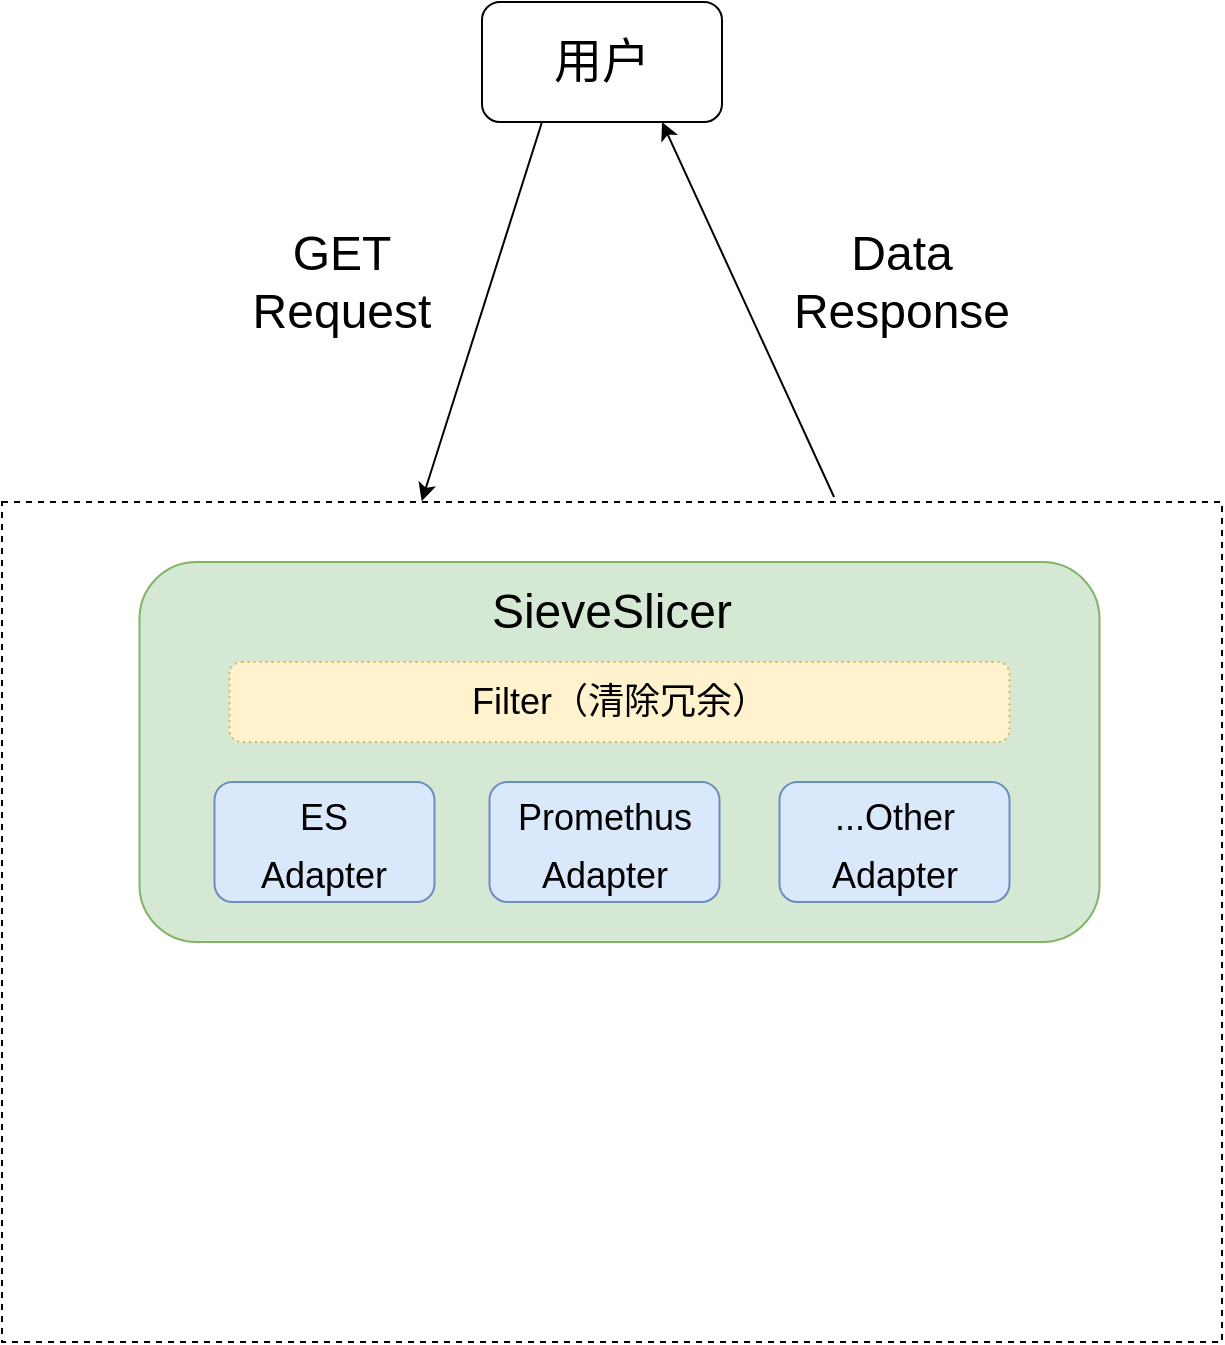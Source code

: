 <mxfile version="20.3.0" type="github">
  <diagram id="U9NmqQDuDl-t8x4wuWcX" name="第 1 页">
    <mxGraphModel dx="946" dy="687" grid="1" gridSize="10" guides="1" tooltips="1" connect="1" arrows="1" fold="1" page="1" pageScale="1" pageWidth="827" pageHeight="1169" math="0" shadow="0">
      <root>
        <mxCell id="0" />
        <mxCell id="1" parent="0" />
        <mxCell id="QtSlfCLcQnxm3HbXBIQQ-2" value="用户" style="rounded=1;whiteSpace=wrap;html=1;fontSize=24;" parent="1" vertex="1">
          <mxGeometry x="400" y="20" width="120" height="60" as="geometry" />
        </mxCell>
        <mxCell id="QtSlfCLcQnxm3HbXBIQQ-3" value="" style="rounded=0;whiteSpace=wrap;html=1;fontSize=24;dashed=1;" parent="1" vertex="1">
          <mxGeometry x="160" y="270" width="610" height="420" as="geometry" />
        </mxCell>
        <mxCell id="QtSlfCLcQnxm3HbXBIQQ-5" value="" style="endArrow=classic;html=1;rounded=0;fontSize=24;exitX=0.25;exitY=1;exitDx=0;exitDy=0;entryX=0.344;entryY=-0.001;entryDx=0;entryDy=0;entryPerimeter=0;" parent="1" source="QtSlfCLcQnxm3HbXBIQQ-2" target="QtSlfCLcQnxm3HbXBIQQ-3" edge="1">
          <mxGeometry width="50" height="50" relative="1" as="geometry">
            <mxPoint x="420" y="360" as="sourcePoint" />
            <mxPoint x="470" y="310" as="targetPoint" />
          </mxGeometry>
        </mxCell>
        <mxCell id="QtSlfCLcQnxm3HbXBIQQ-6" value="GET Request" style="text;html=1;strokeColor=none;fillColor=none;align=center;verticalAlign=middle;whiteSpace=wrap;rounded=0;dashed=1;fontSize=24;" parent="1" vertex="1">
          <mxGeometry x="270" y="140" width="120" height="40" as="geometry" />
        </mxCell>
        <mxCell id="QtSlfCLcQnxm3HbXBIQQ-7" value="" style="endArrow=classic;html=1;rounded=0;fontSize=24;exitX=0.682;exitY=-0.006;exitDx=0;exitDy=0;exitPerimeter=0;entryX=0.75;entryY=1;entryDx=0;entryDy=0;" parent="1" source="QtSlfCLcQnxm3HbXBIQQ-3" target="QtSlfCLcQnxm3HbXBIQQ-2" edge="1">
          <mxGeometry width="50" height="50" relative="1" as="geometry">
            <mxPoint x="590" y="230" as="sourcePoint" />
            <mxPoint x="640" y="180" as="targetPoint" />
          </mxGeometry>
        </mxCell>
        <mxCell id="QtSlfCLcQnxm3HbXBIQQ-8" value="Data Response" style="text;html=1;strokeColor=none;fillColor=none;align=center;verticalAlign=middle;whiteSpace=wrap;rounded=0;dashed=1;fontSize=24;" parent="1" vertex="1">
          <mxGeometry x="540" y="130" width="140" height="60" as="geometry" />
        </mxCell>
        <mxCell id="6QyrNbSfhjnE2aK0devJ-7" value="" style="group" vertex="1" connectable="0" parent="1">
          <mxGeometry x="228.75" y="300" width="480" height="190" as="geometry" />
        </mxCell>
        <mxCell id="QtSlfCLcQnxm3HbXBIQQ-9" value="" style="rounded=1;whiteSpace=wrap;html=1;fontSize=24;fillColor=#d5e8d4;strokeColor=#82b366;" parent="6QyrNbSfhjnE2aK0devJ-7" vertex="1">
          <mxGeometry width="480" height="190" as="geometry" />
        </mxCell>
        <mxCell id="6QyrNbSfhjnE2aK0devJ-2" value="SieveSlicer" style="text;html=1;strokeColor=none;fillColor=none;align=center;verticalAlign=middle;whiteSpace=wrap;rounded=0;dashed=1;fontSize=24;" vertex="1" parent="6QyrNbSfhjnE2aK0devJ-7">
          <mxGeometry x="166.25" y="10" width="140" height="30" as="geometry" />
        </mxCell>
        <mxCell id="6QyrNbSfhjnE2aK0devJ-3" value="&lt;font style=&quot;font-size: 18px;&quot;&gt;ES &lt;br&gt;Adapter&lt;/font&gt;" style="rounded=1;whiteSpace=wrap;html=1;fontSize=24;fillColor=#dae8fc;strokeColor=#6c8ebf;" vertex="1" parent="6QyrNbSfhjnE2aK0devJ-7">
          <mxGeometry x="37.5" y="110" width="110" height="60" as="geometry" />
        </mxCell>
        <mxCell id="6QyrNbSfhjnE2aK0devJ-4" value="&lt;font style=&quot;font-size: 18px;&quot;&gt;Promethus&lt;br&gt;Adapter&lt;br&gt;&lt;/font&gt;" style="rounded=1;whiteSpace=wrap;html=1;fontSize=24;fillColor=#dae8fc;strokeColor=#6c8ebf;" vertex="1" parent="6QyrNbSfhjnE2aK0devJ-7">
          <mxGeometry x="175" y="110" width="115" height="60" as="geometry" />
        </mxCell>
        <mxCell id="6QyrNbSfhjnE2aK0devJ-5" value="&lt;font style=&quot;font-size: 18px;&quot;&gt;...Other&lt;br&gt;Adapter&lt;br&gt;&lt;/font&gt;" style="rounded=1;whiteSpace=wrap;html=1;fontSize=24;fillColor=#dae8fc;strokeColor=#6c8ebf;" vertex="1" parent="6QyrNbSfhjnE2aK0devJ-7">
          <mxGeometry x="320" y="110" width="115" height="60" as="geometry" />
        </mxCell>
        <mxCell id="6QyrNbSfhjnE2aK0devJ-6" value="Filter（清除冗余）" style="rounded=1;whiteSpace=wrap;html=1;fontSize=18;fillColor=#fff2cc;strokeColor=#d6b656;dashed=1;dashPattern=1 2;" vertex="1" parent="6QyrNbSfhjnE2aK0devJ-7">
          <mxGeometry x="45" y="50" width="390" height="40" as="geometry" />
        </mxCell>
      </root>
    </mxGraphModel>
  </diagram>
</mxfile>
